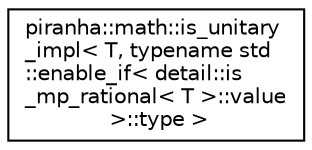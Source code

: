 digraph "Graphical Class Hierarchy"
{
  edge [fontname="Helvetica",fontsize="10",labelfontname="Helvetica",labelfontsize="10"];
  node [fontname="Helvetica",fontsize="10",shape=record];
  rankdir="LR";
  Node0 [label="piranha::math::is_unitary\l_impl\< T, typename std\l::enable_if\< detail::is\l_mp_rational\< T \>::value\l \>::type \>",height=0.2,width=0.4,color="black", fillcolor="white", style="filled",URL="$structpiranha_1_1math_1_1is__unitary__impl_3_01_t_00_01typename_01std_1_1enable__if_3_01detail_1a9769f3de9b1eafbee43b11f5a809a1c.html",tooltip="Specialisation of the piranha::math::is_unitary() functor for piranha::mp_rational. "];
}
